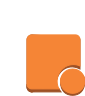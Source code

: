 <?xml version="1.0" encoding="UTF-8"?>
<dia:diagram xmlns:dia="http://www.lysator.liu.se/~alla/dia/">
  <dia:layer name="Fondo" visible="true" active="true">
    <dia:group>
      <dia:group>
        <dia:object type="Standard - Beziergon" version="0" id="O0">
          <dia:attribute name="obj_pos">
            <dia:point val="3.95,2.804"/>
          </dia:attribute>
          <dia:attribute name="obj_bb">
            <dia:rectangle val="1.3,1.1;3.95,3.95"/>
          </dia:attribute>
          <dia:attribute name="bez_points">
            <dia:point val="3.95,2.804"/>
            <dia:point val="3.95,1.342"/>
            <dia:point val="3.95,2.804"/>
            <dia:point val="3.95,1.342"/>
            <dia:point val="3.95,1.204"/>
            <dia:point val="3.697,1.242"/>
            <dia:point val="3.558,1.242"/>
            <dia:point val="1.556,1.1"/>
            <dia:point val="3.558,1.242"/>
            <dia:point val="1.556,1.1"/>
            <dia:point val="1.417,1.1"/>
            <dia:point val="1.3,1.216"/>
            <dia:point val="1.3,1.354"/>
            <dia:point val="1.3,3.692"/>
            <dia:point val="1.3,1.354"/>
            <dia:point val="1.3,3.692"/>
            <dia:point val="1.3,3.83"/>
            <dia:point val="1.417,3.95"/>
            <dia:point val="1.556,3.95"/>
            <dia:point val="1.556,3.95"/>
            <dia:point val="2.815,3.453"/>
            <dia:point val="2.816,3.276"/>
            <dia:point val="2.817,3.1"/>
            <dia:point val="3.233,2.45"/>
          </dia:attribute>
          <dia:attribute name="corner_types">
            <dia:enum val="29643744"/>
            <dia:enum val="0"/>
            <dia:enum val="0"/>
            <dia:enum val="0"/>
            <dia:enum val="0"/>
            <dia:enum val="0"/>
            <dia:enum val="0"/>
            <dia:enum val="0"/>
            <dia:enum val="0"/>
          </dia:attribute>
          <dia:attribute name="line_color">
            <dia:color val="#9d5025"/>
          </dia:attribute>
          <dia:attribute name="line_width">
            <dia:real val="0"/>
          </dia:attribute>
          <dia:attribute name="inner_color">
            <dia:color val="#9d5025"/>
          </dia:attribute>
          <dia:attribute name="show_background">
            <dia:boolean val="true"/>
          </dia:attribute>
        </dia:object>
        <dia:object type="Standard - Beziergon" version="0" id="O1">
          <dia:attribute name="obj_pos">
            <dia:point val="4.192,3.413"/>
          </dia:attribute>
          <dia:attribute name="obj_bb">
            <dia:rectangle val="2.975,2.954;4.192,4.121"/>
          </dia:attribute>
          <dia:attribute name="bez_points">
            <dia:point val="4.192,3.413"/>
            <dia:point val="4.192,3.892"/>
            <dia:point val="3.92,4.121"/>
            <dia:point val="3.583,4.121"/>
            <dia:point val="3.247,4.121"/>
            <dia:point val="2.975,3.908"/>
            <dia:point val="2.975,3.45"/>
            <dia:point val="2.975,3.114"/>
            <dia:point val="3.247,2.954"/>
            <dia:point val="3.583,2.954"/>
            <dia:point val="3.92,2.954"/>
            <dia:point val="4.192,3.076"/>
          </dia:attribute>
          <dia:attribute name="corner_types">
            <dia:enum val="29471424"/>
            <dia:enum val="0"/>
            <dia:enum val="0"/>
            <dia:enum val="0"/>
            <dia:enum val="0"/>
          </dia:attribute>
          <dia:attribute name="line_color">
            <dia:color val="#9d5025"/>
          </dia:attribute>
          <dia:attribute name="line_width">
            <dia:real val="0"/>
          </dia:attribute>
          <dia:attribute name="inner_color">
            <dia:color val="#9d5025"/>
          </dia:attribute>
          <dia:attribute name="show_background">
            <dia:boolean val="true"/>
          </dia:attribute>
        </dia:object>
        <dia:group>
          <dia:object type="Standard - BezierLine" version="0" id="O2">
            <dia:attribute name="obj_pos">
              <dia:point val="1.543,3.799"/>
            </dia:attribute>
            <dia:attribute name="obj_bb">
              <dia:rectangle val="0.304,3.562;2.304,3.948"/>
            </dia:attribute>
            <dia:attribute name="bez_points">
              <dia:point val="1.543,3.799"/>
              <dia:point val="1.543,3.948"/>
              <dia:point val="1.543,3.799"/>
              <dia:point val="1.543,3.948"/>
              <dia:point val="1.411,3.948"/>
              <dia:point val="1.304,3.842"/>
              <dia:point val="1.304,3.711"/>
              <dia:point val="1.304,3.562"/>
              <dia:point val="1.304,3.711"/>
              <dia:point val="1.304,3.562"/>
              <dia:point val="1.304,3.694"/>
              <dia:point val="1.411,3.799"/>
              <dia:point val="1.543,3.799"/>
            </dia:attribute>
            <dia:attribute name="corner_types">
              <dia:enum val="0"/>
              <dia:enum val="0"/>
              <dia:enum val="0"/>
              <dia:enum val="0"/>
              <dia:enum val="0"/>
            </dia:attribute>
            <dia:attribute name="line_color">
              <dia:color val="#9d5025"/>
            </dia:attribute>
            <dia:attribute name="line_width">
              <dia:real val="0"/>
            </dia:attribute>
          </dia:object>
        </dia:group>
        <dia:object type="Standard - Beziergon" version="0" id="O3">
          <dia:attribute name="obj_pos">
            <dia:point val="1.543,3.799"/>
          </dia:attribute>
          <dia:attribute name="obj_bb">
            <dia:rectangle val="0.304,3.562;2.304,3.948"/>
          </dia:attribute>
          <dia:attribute name="bez_points">
            <dia:point val="1.543,3.799"/>
            <dia:point val="1.543,3.948"/>
            <dia:point val="1.543,3.799"/>
            <dia:point val="1.543,3.948"/>
            <dia:point val="1.411,3.948"/>
            <dia:point val="1.304,3.842"/>
            <dia:point val="1.304,3.711"/>
            <dia:point val="1.304,3.562"/>
            <dia:point val="1.304,3.711"/>
            <dia:point val="1.304,3.562"/>
            <dia:point val="1.304,3.694"/>
            <dia:point val="1.411,3.799"/>
          </dia:attribute>
          <dia:attribute name="corner_types">
            <dia:enum val="0"/>
            <dia:enum val="0"/>
            <dia:enum val="0"/>
            <dia:enum val="0"/>
            <dia:enum val="0"/>
          </dia:attribute>
          <dia:attribute name="line_color">
            <dia:color val="#9d5025"/>
          </dia:attribute>
          <dia:attribute name="line_width">
            <dia:real val="0"/>
          </dia:attribute>
          <dia:attribute name="inner_color">
            <dia:color val="#9d5025"/>
          </dia:attribute>
          <dia:attribute name="show_background">
            <dia:boolean val="true"/>
          </dia:attribute>
        </dia:object>
        <dia:object type="Standard - Ellipse" version="0" id="O4">
          <dia:attribute name="obj_pos">
            <dia:point val="2.975,2.804"/>
          </dia:attribute>
          <dia:attribute name="obj_bb">
            <dia:rectangle val="2.975,2.804;4.192,4.021"/>
          </dia:attribute>
          <dia:attribute name="elem_corner">
            <dia:point val="2.975,2.804"/>
          </dia:attribute>
          <dia:attribute name="elem_width">
            <dia:real val="1.218"/>
          </dia:attribute>
          <dia:attribute name="elem_height">
            <dia:real val="1.218"/>
          </dia:attribute>
          <dia:attribute name="border_width">
            <dia:real val="0"/>
          </dia:attribute>
          <dia:attribute name="border_color">
            <dia:color val="#f58536"/>
          </dia:attribute>
          <dia:attribute name="inner_color">
            <dia:color val="#f58536"/>
          </dia:attribute>
        </dia:object>
        <dia:object type="Standard - Text" version="1" id="O5">
          <dia:attribute name="obj_pos">
            <dia:point val="0,0"/>
          </dia:attribute>
          <dia:attribute name="obj_bb">
            <dia:rectangle val="0,-0.595;0.385,0.15"/>
          </dia:attribute>
          <dia:attribute name="text">
            <dia:composite type="text">
              <dia:attribute name="string">
                <dia:string>#K#</dia:string>
              </dia:attribute>
              <dia:attribute name="font">
                <dia:font family="monospace" style="0" name="Courier"/>
              </dia:attribute>
              <dia:attribute name="height">
                <dia:real val="0.8"/>
              </dia:attribute>
              <dia:attribute name="pos">
                <dia:point val="0,0"/>
              </dia:attribute>
              <dia:attribute name="color">
                <dia:color val="#ffffff"/>
              </dia:attribute>
              <dia:attribute name="alignment">
                <dia:enum val="0"/>
              </dia:attribute>
            </dia:composite>
          </dia:attribute>
          <dia:attribute name="valign">
            <dia:enum val="3"/>
          </dia:attribute>
        </dia:object>
        <dia:object type="Standard - Beziergon" version="0" id="O6">
          <dia:attribute name="obj_pos">
            <dia:point val="2.894,3.787"/>
          </dia:attribute>
          <dia:attribute name="obj_bb">
            <dia:rectangle val="1.474,3.764;3.001,3.95"/>
          </dia:attribute>
          <dia:attribute name="bez_points">
            <dia:point val="2.894,3.787"/>
            <dia:point val="1.474,3.764"/>
            <dia:point val="2.894,3.787"/>
            <dia:point val="1.474,3.764"/>
            <dia:point val="1.543,3.95"/>
            <dia:point val="1.474,3.764"/>
            <dia:point val="1.543,3.95"/>
            <dia:point val="3.001,3.95"/>
            <dia:point val="1.543,3.95"/>
            <dia:point val="3.001,3.95"/>
            <dia:point val="2.959,3.9"/>
            <dia:point val="2.923,3.845"/>
          </dia:attribute>
          <dia:attribute name="corner_types">
            <dia:enum val="34630128"/>
            <dia:enum val="0"/>
            <dia:enum val="0"/>
            <dia:enum val="0"/>
            <dia:enum val="0"/>
          </dia:attribute>
          <dia:attribute name="line_color">
            <dia:color val="#9d5025"/>
          </dia:attribute>
          <dia:attribute name="line_width">
            <dia:real val="0"/>
          </dia:attribute>
          <dia:attribute name="inner_color">
            <dia:color val="#9d5025"/>
          </dia:attribute>
          <dia:attribute name="show_background">
            <dia:boolean val="true"/>
          </dia:attribute>
        </dia:object>
        <dia:object type="Standard - Beziergon" version="0" id="O7">
          <dia:attribute name="obj_pos">
            <dia:point val="2.805,3.413"/>
          </dia:attribute>
          <dia:attribute name="obj_bb">
            <dia:rectangle val="1.3,1.1;3.95,3.8"/>
          </dia:attribute>
          <dia:attribute name="bez_points">
            <dia:point val="2.805,3.413"/>
            <dia:point val="2.805,2.955"/>
            <dia:point val="3.168,2.584"/>
            <dia:point val="3.626,2.584"/>
            <dia:point val="3.744,2.584"/>
            <dia:point val="3.85,2.609"/>
            <dia:point val="3.95,2.653"/>
            <dia:point val="3.95,1.342"/>
            <dia:point val="3.95,2.653"/>
            <dia:point val="3.95,1.342"/>
            <dia:point val="3.95,1.211"/>
            <dia:point val="3.859,1.1"/>
            <dia:point val="3.727,1.1"/>
            <dia:point val="1.543,1.1"/>
            <dia:point val="3.727,1.1"/>
            <dia:point val="1.543,1.1"/>
            <dia:point val="1.411,1.1"/>
            <dia:point val="1.3,1.211"/>
            <dia:point val="1.3,1.342"/>
            <dia:point val="1.3,3.562"/>
            <dia:point val="1.3,1.342"/>
            <dia:point val="1.3,3.562"/>
            <dia:point val="1.3,3.694"/>
            <dia:point val="1.411,3.8"/>
            <dia:point val="1.543,3.8"/>
            <dia:point val="2.901,3.8"/>
            <dia:point val="1.543,3.8"/>
            <dia:point val="2.901,3.8"/>
            <dia:point val="2.839,3.7"/>
            <dia:point val="2.805,3.553"/>
          </dia:attribute>
          <dia:attribute name="corner_types">
            <dia:enum val="-1548163416"/>
            <dia:enum val="0"/>
            <dia:enum val="0"/>
            <dia:enum val="0"/>
            <dia:enum val="0"/>
            <dia:enum val="0"/>
            <dia:enum val="0"/>
            <dia:enum val="0"/>
            <dia:enum val="0"/>
            <dia:enum val="0"/>
            <dia:enum val="0"/>
          </dia:attribute>
          <dia:attribute name="line_color">
            <dia:color val="#f58536"/>
          </dia:attribute>
          <dia:attribute name="line_width">
            <dia:real val="0"/>
          </dia:attribute>
          <dia:attribute name="inner_color">
            <dia:color val="#f58536"/>
          </dia:attribute>
          <dia:attribute name="show_background">
            <dia:boolean val="true"/>
          </dia:attribute>
        </dia:object>
      </dia:group>
    </dia:group>
  </dia:layer>
</dia:diagram>
